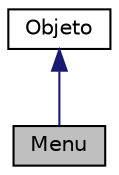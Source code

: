 digraph "Menu"
{
  edge [fontname="Helvetica",fontsize="10",labelfontname="Helvetica",labelfontsize="10"];
  node [fontname="Helvetica",fontsize="10",shape=record];
  Node1 [label="Menu",height=0.2,width=0.4,color="black", fillcolor="grey75", style="filled", fontcolor="black"];
  Node2 -> Node1 [dir="back",color="midnightblue",fontsize="10",style="solid"];
  Node2 [label="Objeto",height=0.2,width=0.4,color="black", fillcolor="white", style="filled",URL="$classObjeto.html",tooltip="Classe Objeto, responsável pela rederização da posição e imagem de todos os objetos do jogo (unidades..."];
}
